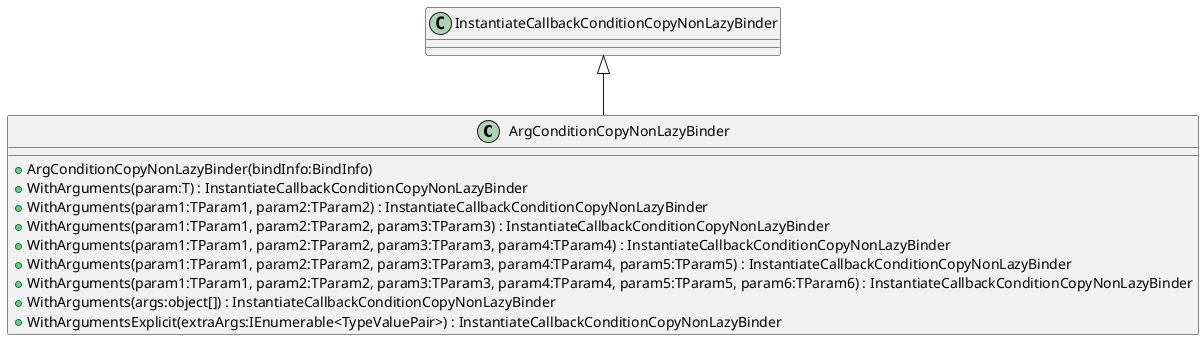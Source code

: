 @startuml
class ArgConditionCopyNonLazyBinder {
    + ArgConditionCopyNonLazyBinder(bindInfo:BindInfo)
    + WithArguments(param:T) : InstantiateCallbackConditionCopyNonLazyBinder
    + WithArguments(param1:TParam1, param2:TParam2) : InstantiateCallbackConditionCopyNonLazyBinder
    + WithArguments(param1:TParam1, param2:TParam2, param3:TParam3) : InstantiateCallbackConditionCopyNonLazyBinder
    + WithArguments(param1:TParam1, param2:TParam2, param3:TParam3, param4:TParam4) : InstantiateCallbackConditionCopyNonLazyBinder
    + WithArguments(param1:TParam1, param2:TParam2, param3:TParam3, param4:TParam4, param5:TParam5) : InstantiateCallbackConditionCopyNonLazyBinder
    + WithArguments(param1:TParam1, param2:TParam2, param3:TParam3, param4:TParam4, param5:TParam5, param6:TParam6) : InstantiateCallbackConditionCopyNonLazyBinder
    + WithArguments(args:object[]) : InstantiateCallbackConditionCopyNonLazyBinder
    + WithArgumentsExplicit(extraArgs:IEnumerable<TypeValuePair>) : InstantiateCallbackConditionCopyNonLazyBinder
}
InstantiateCallbackConditionCopyNonLazyBinder <|-- ArgConditionCopyNonLazyBinder
@enduml

